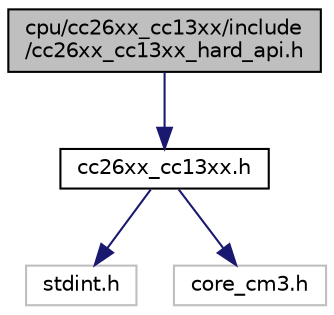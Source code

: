 digraph "cpu/cc26xx_cc13xx/include/cc26xx_cc13xx_hard_api.h"
{
 // LATEX_PDF_SIZE
  edge [fontname="Helvetica",fontsize="10",labelfontname="Helvetica",labelfontsize="10"];
  node [fontname="Helvetica",fontsize="10",shape=record];
  Node1 [label="cpu/cc26xx_cc13xx/include\l/cc26xx_cc13xx_hard_api.h",height=0.2,width=0.4,color="black", fillcolor="grey75", style="filled", fontcolor="black",tooltip="CC26xx/CC13xx ROM Hard-API."];
  Node1 -> Node2 [color="midnightblue",fontsize="10",style="solid",fontname="Helvetica"];
  Node2 [label="cc26xx_cc13xx.h",height=0.2,width=0.4,color="black", fillcolor="white", style="filled",URL="$cc26xx__cc13xx_8h.html",tooltip="CC26xx, CC13xx definitions."];
  Node2 -> Node3 [color="midnightblue",fontsize="10",style="solid",fontname="Helvetica"];
  Node3 [label="stdint.h",height=0.2,width=0.4,color="grey75", fillcolor="white", style="filled",tooltip=" "];
  Node2 -> Node4 [color="midnightblue",fontsize="10",style="solid",fontname="Helvetica"];
  Node4 [label="core_cm3.h",height=0.2,width=0.4,color="grey75", fillcolor="white", style="filled",tooltip=" "];
}
